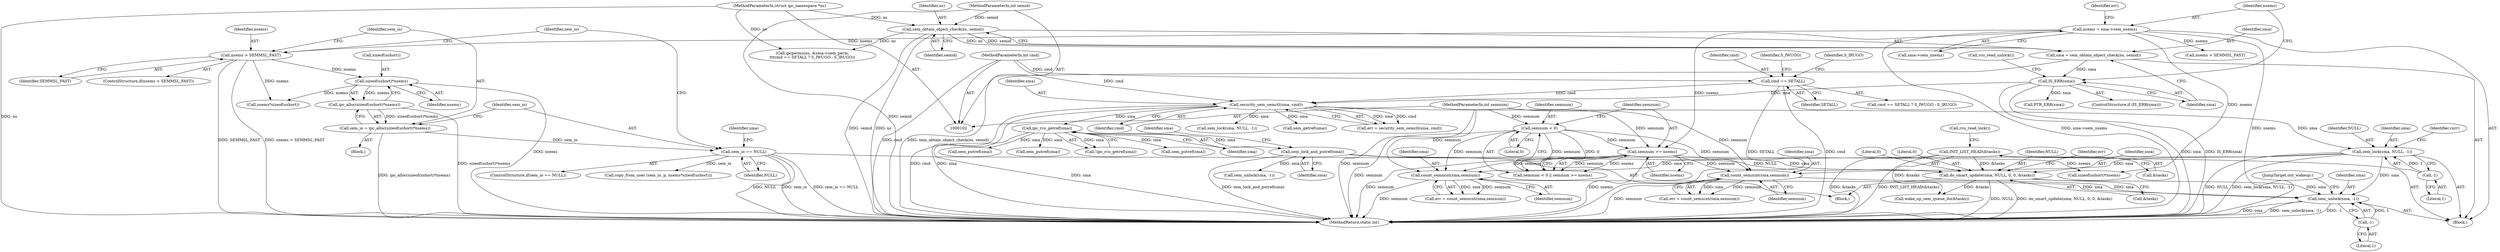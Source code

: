 digraph "0_linux_6062a8dc0517bce23e3c2f7d2fea5e22411269a3_12@pointer" {
"1000489" [label="(Call,sem_unlock(sma, -1))"];
"1000444" [label="(Call,sem_lock(sma, NULL, -1))"];
"1000163" [label="(Call,security_sem_semctl(sma, cmd))"];
"1000129" [label="(Call,IS_ERR(sma))"];
"1000123" [label="(Call,sma = sem_obtain_object_check(ns, semid))"];
"1000125" [label="(Call,sem_obtain_object_check(ns, semid))"];
"1000103" [label="(MethodParameterIn,struct ipc_namespace *ns)"];
"1000104" [label="(MethodParameterIn,int semid)"];
"1000153" [label="(Call,cmd == SETALL)"];
"1000106" [label="(MethodParameterIn,int cmd)"];
"1000447" [label="(Call,-1)"];
"1000418" [label="(Call,do_smart_update(sma, NULL, 0, 0, &tasks))"];
"1000351" [label="(Call,sem_lock_and_putref(sma))"];
"1000281" [label="(Call,ipc_rcu_getref(sma))"];
"1000302" [label="(Call,sem_io == NULL)"];
"1000294" [label="(Call,sem_io = ipc_alloc(sizeof(ushort)*nsems))"];
"1000296" [label="(Call,ipc_alloc(sizeof(ushort)*nsems))"];
"1000297" [label="(Call,sizeof(ushort)*nsems)"];
"1000290" [label="(Call,nsems > SEMMSL_FAST)"];
"1000136" [label="(Call,nsems = sma->sem_nsems)"];
"1000119" [label="(Call,INIT_LIST_HEAD(&tasks))"];
"1000477" [label="(Call,count_semncnt(sma,semnum))"];
"1000435" [label="(Call,semnum < 0)"];
"1000105" [label="(MethodParameterIn,int semnum)"];
"1000438" [label="(Call,semnum >= nsems)"];
"1000484" [label="(Call,count_semzcnt(sma,semnum))"];
"1000491" [label="(Call,-1)"];
"1000124" [label="(Identifier,sma)"];
"1000438" [label="(Call,semnum >= nsems)"];
"1000491" [label="(Call,-1)"];
"1000137" [label="(Identifier,nsems)"];
"1000420" [label="(Identifier,NULL)"];
"1000134" [label="(Call,PTR_ERR(sma))"];
"1000492" [label="(Literal,1)"];
"1000484" [label="(Call,count_semzcnt(sma,semnum))"];
"1000129" [label="(Call,IS_ERR(sma))"];
"1000127" [label="(Identifier,semid)"];
"1000510" [label="(MethodReturn,static int)"];
"1000302" [label="(Call,sem_io == NULL)"];
"1000301" [label="(ControlStructure,if(sem_io == NULL))"];
"1000298" [label="(Call,sizeof(ushort))"];
"1000297" [label="(Call,sizeof(ushort)*nsems)"];
"1000450" [label="(Identifier,curr)"];
"1000312" [label="(Call,copy_from_user (sem_io, p, nsems*sizeof(ushort)))"];
"1000132" [label="(Call,rcu_read_unlock())"];
"1000434" [label="(Call,semnum < 0 || semnum >= nsems)"];
"1000426" [label="(Identifier,err)"];
"1000486" [label="(Identifier,semnum)"];
"1000423" [label="(Call,&tasks)"];
"1000165" [label="(Identifier,cmd)"];
"1000123" [label="(Call,sma = sem_obtain_object_check(ns, semid))"];
"1000152" [label="(Call,cmd == SETALL ? S_IWUGO : S_IRUGO)"];
"1000119" [label="(Call,INIT_LIST_HEAD(&tasks))"];
"1000439" [label="(Identifier,semnum)"];
"1000120" [label="(Call,&tasks)"];
"1000105" [label="(MethodParameterIn,int semnum)"];
"1000418" [label="(Call,do_smart_update(sma, NULL, 0, 0, &tasks))"];
"1000485" [label="(Identifier,sma)"];
"1000138" [label="(Call,sma->sem_nsems)"];
"1000157" [label="(Identifier,S_IRUGO)"];
"1000419" [label="(Identifier,sma)"];
"1000306" [label="(Call,sem_putref(sma))"];
"1000446" [label="(Identifier,NULL)"];
"1000352" [label="(Identifier,sma)"];
"1000282" [label="(Identifier,sma)"];
"1000437" [label="(Literal,0)"];
"1000228" [label="(Call,sem_lock(sma, NULL, -1))"];
"1000153" [label="(Call,cmd == SETALL)"];
"1000300" [label="(Identifier,nsems)"];
"1000303" [label="(Identifier,sem_io)"];
"1000154" [label="(Identifier,cmd)"];
"1000448" [label="(Literal,1)"];
"1000444" [label="(Call,sem_lock(sma, NULL, -1))"];
"1000104" [label="(MethodParameterIn,int semid)"];
"1000493" [label="(JumpTarget,out_wakeup:)"];
"1000190" [label="(Call,sem_getref(sma))"];
"1000161" [label="(Call,err = security_sem_semctl(sma, cmd))"];
"1000440" [label="(Identifier,nsems)"];
"1000291" [label="(Identifier,nsems)"];
"1000186" [label="(Call,nsems > SEMMSL_FAST)"];
"1000435" [label="(Call,semnum < 0)"];
"1000155" [label="(Identifier,SETALL)"];
"1000447" [label="(Call,-1)"];
"1000292" [label="(Identifier,SEMMSL_FAST)"];
"1000142" [label="(Identifier,err)"];
"1000489" [label="(Call,sem_unlock(sma, -1))"];
"1000344" [label="(Call,sem_putref(sma))"];
"1000315" [label="(Call,nsems*sizeof(ushort))"];
"1000108" [label="(Block,)"];
"1000475" [label="(Call,err = count_semncnt(sma,semnum))"];
"1000126" [label="(Identifier,ns)"];
"1000478" [label="(Identifier,sma)"];
"1000146" [label="(Call,ipcperms(ns, &sma->sem_perm,\n\t\t\tcmd == SETALL ? S_IWUGO : S_IRUGO))"];
"1000351" [label="(Call,sem_lock_and_putref(sma))"];
"1000290" [label="(Call,nsems > SEMMSL_FAST)"];
"1000490" [label="(Identifier,sma)"];
"1000494" [label="(Call,wake_up_sem_queue_do(&tasks))"];
"1000479" [label="(Identifier,semnum)"];
"1000163" [label="(Call,security_sem_semctl(sma, cmd))"];
"1000293" [label="(Block,)"];
"1000445" [label="(Identifier,sma)"];
"1000304" [label="(Identifier,NULL)"];
"1000122" [label="(Call,rcu_read_lock())"];
"1000276" [label="(Block,)"];
"1000320" [label="(Call,sem_putref(sma))"];
"1000294" [label="(Call,sem_io = ipc_alloc(sizeof(ushort)*nsems))"];
"1000289" [label="(ControlStructure,if(nsems > SEMMSL_FAST))"];
"1000156" [label="(Identifier,S_IWUGO)"];
"1000477" [label="(Call,count_semncnt(sma,semnum))"];
"1000280" [label="(Call,!ipc_rcu_getref(sma))"];
"1000128" [label="(ControlStructure,if (IS_ERR(sma)))"];
"1000436" [label="(Identifier,semnum)"];
"1000313" [label="(Identifier,sem_io)"];
"1000295" [label="(Identifier,sem_io)"];
"1000296" [label="(Call,ipc_alloc(sizeof(ushort)*nsems))"];
"1000125" [label="(Call,sem_obtain_object_check(ns, semid))"];
"1000164" [label="(Identifier,sma)"];
"1000130" [label="(Identifier,sma)"];
"1000281" [label="(Call,ipc_rcu_getref(sma))"];
"1000103" [label="(MethodParameterIn,struct ipc_namespace *ns)"];
"1000106" [label="(MethodParameterIn,int cmd)"];
"1000356" [label="(Identifier,sma)"];
"1000482" [label="(Call,err = count_semzcnt(sma,semnum))"];
"1000504" [label="(Call,sizeof(ushort)*nsems)"];
"1000421" [label="(Literal,0)"];
"1000360" [label="(Call,sem_unlock(sma, -1))"];
"1000422" [label="(Literal,0)"];
"1000307" [label="(Identifier,sma)"];
"1000136" [label="(Call,nsems = sma->sem_nsems)"];
"1000489" -> "1000108"  [label="AST: "];
"1000489" -> "1000491"  [label="CFG: "];
"1000490" -> "1000489"  [label="AST: "];
"1000491" -> "1000489"  [label="AST: "];
"1000493" -> "1000489"  [label="CFG: "];
"1000489" -> "1000510"  [label="DDG: sem_unlock(sma, -1)"];
"1000489" -> "1000510"  [label="DDG: -1"];
"1000489" -> "1000510"  [label="DDG: sma"];
"1000444" -> "1000489"  [label="DDG: sma"];
"1000418" -> "1000489"  [label="DDG: sma"];
"1000477" -> "1000489"  [label="DDG: sma"];
"1000484" -> "1000489"  [label="DDG: sma"];
"1000491" -> "1000489"  [label="DDG: 1"];
"1000444" -> "1000108"  [label="AST: "];
"1000444" -> "1000447"  [label="CFG: "];
"1000445" -> "1000444"  [label="AST: "];
"1000446" -> "1000444"  [label="AST: "];
"1000447" -> "1000444"  [label="AST: "];
"1000450" -> "1000444"  [label="CFG: "];
"1000444" -> "1000510"  [label="DDG: NULL"];
"1000444" -> "1000510"  [label="DDG: sem_lock(sma, NULL, -1)"];
"1000163" -> "1000444"  [label="DDG: sma"];
"1000447" -> "1000444"  [label="DDG: 1"];
"1000444" -> "1000477"  [label="DDG: sma"];
"1000444" -> "1000484"  [label="DDG: sma"];
"1000163" -> "1000161"  [label="AST: "];
"1000163" -> "1000165"  [label="CFG: "];
"1000164" -> "1000163"  [label="AST: "];
"1000165" -> "1000163"  [label="AST: "];
"1000161" -> "1000163"  [label="CFG: "];
"1000163" -> "1000510"  [label="DDG: sma"];
"1000163" -> "1000510"  [label="DDG: cmd"];
"1000163" -> "1000161"  [label="DDG: sma"];
"1000163" -> "1000161"  [label="DDG: cmd"];
"1000129" -> "1000163"  [label="DDG: sma"];
"1000153" -> "1000163"  [label="DDG: cmd"];
"1000106" -> "1000163"  [label="DDG: cmd"];
"1000163" -> "1000190"  [label="DDG: sma"];
"1000163" -> "1000228"  [label="DDG: sma"];
"1000163" -> "1000281"  [label="DDG: sma"];
"1000129" -> "1000128"  [label="AST: "];
"1000129" -> "1000130"  [label="CFG: "];
"1000130" -> "1000129"  [label="AST: "];
"1000132" -> "1000129"  [label="CFG: "];
"1000137" -> "1000129"  [label="CFG: "];
"1000129" -> "1000510"  [label="DDG: sma"];
"1000129" -> "1000510"  [label="DDG: IS_ERR(sma)"];
"1000123" -> "1000129"  [label="DDG: sma"];
"1000129" -> "1000134"  [label="DDG: sma"];
"1000123" -> "1000108"  [label="AST: "];
"1000123" -> "1000125"  [label="CFG: "];
"1000124" -> "1000123"  [label="AST: "];
"1000125" -> "1000123"  [label="AST: "];
"1000130" -> "1000123"  [label="CFG: "];
"1000123" -> "1000510"  [label="DDG: sem_obtain_object_check(ns, semid)"];
"1000125" -> "1000123"  [label="DDG: ns"];
"1000125" -> "1000123"  [label="DDG: semid"];
"1000125" -> "1000127"  [label="CFG: "];
"1000126" -> "1000125"  [label="AST: "];
"1000127" -> "1000125"  [label="AST: "];
"1000125" -> "1000510"  [label="DDG: ns"];
"1000125" -> "1000510"  [label="DDG: semid"];
"1000103" -> "1000125"  [label="DDG: ns"];
"1000104" -> "1000125"  [label="DDG: semid"];
"1000125" -> "1000146"  [label="DDG: ns"];
"1000103" -> "1000102"  [label="AST: "];
"1000103" -> "1000510"  [label="DDG: ns"];
"1000103" -> "1000146"  [label="DDG: ns"];
"1000104" -> "1000102"  [label="AST: "];
"1000104" -> "1000510"  [label="DDG: semid"];
"1000153" -> "1000152"  [label="AST: "];
"1000153" -> "1000155"  [label="CFG: "];
"1000154" -> "1000153"  [label="AST: "];
"1000155" -> "1000153"  [label="AST: "];
"1000156" -> "1000153"  [label="CFG: "];
"1000157" -> "1000153"  [label="CFG: "];
"1000153" -> "1000510"  [label="DDG: SETALL"];
"1000153" -> "1000510"  [label="DDG: cmd"];
"1000106" -> "1000153"  [label="DDG: cmd"];
"1000106" -> "1000102"  [label="AST: "];
"1000106" -> "1000510"  [label="DDG: cmd"];
"1000447" -> "1000448"  [label="CFG: "];
"1000448" -> "1000447"  [label="AST: "];
"1000418" -> "1000276"  [label="AST: "];
"1000418" -> "1000423"  [label="CFG: "];
"1000419" -> "1000418"  [label="AST: "];
"1000420" -> "1000418"  [label="AST: "];
"1000421" -> "1000418"  [label="AST: "];
"1000422" -> "1000418"  [label="AST: "];
"1000423" -> "1000418"  [label="AST: "];
"1000426" -> "1000418"  [label="CFG: "];
"1000418" -> "1000510"  [label="DDG: NULL"];
"1000418" -> "1000510"  [label="DDG: do_smart_update(sma, NULL, 0, 0, &tasks)"];
"1000351" -> "1000418"  [label="DDG: sma"];
"1000302" -> "1000418"  [label="DDG: NULL"];
"1000119" -> "1000418"  [label="DDG: &tasks"];
"1000418" -> "1000494"  [label="DDG: &tasks"];
"1000351" -> "1000276"  [label="AST: "];
"1000351" -> "1000352"  [label="CFG: "];
"1000352" -> "1000351"  [label="AST: "];
"1000356" -> "1000351"  [label="CFG: "];
"1000351" -> "1000510"  [label="DDG: sem_lock_and_putref(sma)"];
"1000281" -> "1000351"  [label="DDG: sma"];
"1000351" -> "1000360"  [label="DDG: sma"];
"1000281" -> "1000280"  [label="AST: "];
"1000281" -> "1000282"  [label="CFG: "];
"1000282" -> "1000281"  [label="AST: "];
"1000280" -> "1000281"  [label="CFG: "];
"1000281" -> "1000510"  [label="DDG: sma"];
"1000281" -> "1000280"  [label="DDG: sma"];
"1000281" -> "1000306"  [label="DDG: sma"];
"1000281" -> "1000320"  [label="DDG: sma"];
"1000281" -> "1000344"  [label="DDG: sma"];
"1000302" -> "1000301"  [label="AST: "];
"1000302" -> "1000304"  [label="CFG: "];
"1000303" -> "1000302"  [label="AST: "];
"1000304" -> "1000302"  [label="AST: "];
"1000307" -> "1000302"  [label="CFG: "];
"1000313" -> "1000302"  [label="CFG: "];
"1000302" -> "1000510"  [label="DDG: NULL"];
"1000302" -> "1000510"  [label="DDG: sem_io"];
"1000302" -> "1000510"  [label="DDG: sem_io == NULL"];
"1000294" -> "1000302"  [label="DDG: sem_io"];
"1000302" -> "1000312"  [label="DDG: sem_io"];
"1000294" -> "1000293"  [label="AST: "];
"1000294" -> "1000296"  [label="CFG: "];
"1000295" -> "1000294"  [label="AST: "];
"1000296" -> "1000294"  [label="AST: "];
"1000303" -> "1000294"  [label="CFG: "];
"1000294" -> "1000510"  [label="DDG: ipc_alloc(sizeof(ushort)*nsems)"];
"1000296" -> "1000294"  [label="DDG: sizeof(ushort)*nsems"];
"1000296" -> "1000297"  [label="CFG: "];
"1000297" -> "1000296"  [label="AST: "];
"1000296" -> "1000510"  [label="DDG: sizeof(ushort)*nsems"];
"1000297" -> "1000296"  [label="DDG: nsems"];
"1000297" -> "1000300"  [label="CFG: "];
"1000298" -> "1000297"  [label="AST: "];
"1000300" -> "1000297"  [label="AST: "];
"1000297" -> "1000510"  [label="DDG: nsems"];
"1000290" -> "1000297"  [label="DDG: nsems"];
"1000297" -> "1000315"  [label="DDG: nsems"];
"1000290" -> "1000289"  [label="AST: "];
"1000290" -> "1000292"  [label="CFG: "];
"1000291" -> "1000290"  [label="AST: "];
"1000292" -> "1000290"  [label="AST: "];
"1000295" -> "1000290"  [label="CFG: "];
"1000313" -> "1000290"  [label="CFG: "];
"1000290" -> "1000510"  [label="DDG: SEMMSL_FAST"];
"1000290" -> "1000510"  [label="DDG: nsems > SEMMSL_FAST"];
"1000136" -> "1000290"  [label="DDG: nsems"];
"1000290" -> "1000315"  [label="DDG: nsems"];
"1000136" -> "1000108"  [label="AST: "];
"1000136" -> "1000138"  [label="CFG: "];
"1000137" -> "1000136"  [label="AST: "];
"1000138" -> "1000136"  [label="AST: "];
"1000142" -> "1000136"  [label="CFG: "];
"1000136" -> "1000510"  [label="DDG: sma->sem_nsems"];
"1000136" -> "1000510"  [label="DDG: nsems"];
"1000136" -> "1000186"  [label="DDG: nsems"];
"1000136" -> "1000438"  [label="DDG: nsems"];
"1000136" -> "1000504"  [label="DDG: nsems"];
"1000119" -> "1000108"  [label="AST: "];
"1000119" -> "1000120"  [label="CFG: "];
"1000120" -> "1000119"  [label="AST: "];
"1000122" -> "1000119"  [label="CFG: "];
"1000119" -> "1000510"  [label="DDG: &tasks"];
"1000119" -> "1000510"  [label="DDG: INIT_LIST_HEAD(&tasks)"];
"1000119" -> "1000494"  [label="DDG: &tasks"];
"1000477" -> "1000475"  [label="AST: "];
"1000477" -> "1000479"  [label="CFG: "];
"1000478" -> "1000477"  [label="AST: "];
"1000479" -> "1000477"  [label="AST: "];
"1000475" -> "1000477"  [label="CFG: "];
"1000477" -> "1000510"  [label="DDG: semnum"];
"1000477" -> "1000475"  [label="DDG: sma"];
"1000477" -> "1000475"  [label="DDG: semnum"];
"1000435" -> "1000477"  [label="DDG: semnum"];
"1000438" -> "1000477"  [label="DDG: semnum"];
"1000105" -> "1000477"  [label="DDG: semnum"];
"1000435" -> "1000434"  [label="AST: "];
"1000435" -> "1000437"  [label="CFG: "];
"1000436" -> "1000435"  [label="AST: "];
"1000437" -> "1000435"  [label="AST: "];
"1000439" -> "1000435"  [label="CFG: "];
"1000434" -> "1000435"  [label="CFG: "];
"1000435" -> "1000510"  [label="DDG: semnum"];
"1000435" -> "1000434"  [label="DDG: semnum"];
"1000435" -> "1000434"  [label="DDG: 0"];
"1000105" -> "1000435"  [label="DDG: semnum"];
"1000435" -> "1000438"  [label="DDG: semnum"];
"1000435" -> "1000484"  [label="DDG: semnum"];
"1000105" -> "1000102"  [label="AST: "];
"1000105" -> "1000510"  [label="DDG: semnum"];
"1000105" -> "1000438"  [label="DDG: semnum"];
"1000105" -> "1000484"  [label="DDG: semnum"];
"1000438" -> "1000434"  [label="AST: "];
"1000438" -> "1000440"  [label="CFG: "];
"1000439" -> "1000438"  [label="AST: "];
"1000440" -> "1000438"  [label="AST: "];
"1000434" -> "1000438"  [label="CFG: "];
"1000438" -> "1000510"  [label="DDG: nsems"];
"1000438" -> "1000510"  [label="DDG: semnum"];
"1000438" -> "1000434"  [label="DDG: semnum"];
"1000438" -> "1000434"  [label="DDG: nsems"];
"1000438" -> "1000484"  [label="DDG: semnum"];
"1000438" -> "1000504"  [label="DDG: nsems"];
"1000484" -> "1000482"  [label="AST: "];
"1000484" -> "1000486"  [label="CFG: "];
"1000485" -> "1000484"  [label="AST: "];
"1000486" -> "1000484"  [label="AST: "];
"1000482" -> "1000484"  [label="CFG: "];
"1000484" -> "1000510"  [label="DDG: semnum"];
"1000484" -> "1000482"  [label="DDG: sma"];
"1000484" -> "1000482"  [label="DDG: semnum"];
"1000491" -> "1000492"  [label="CFG: "];
"1000492" -> "1000491"  [label="AST: "];
}
